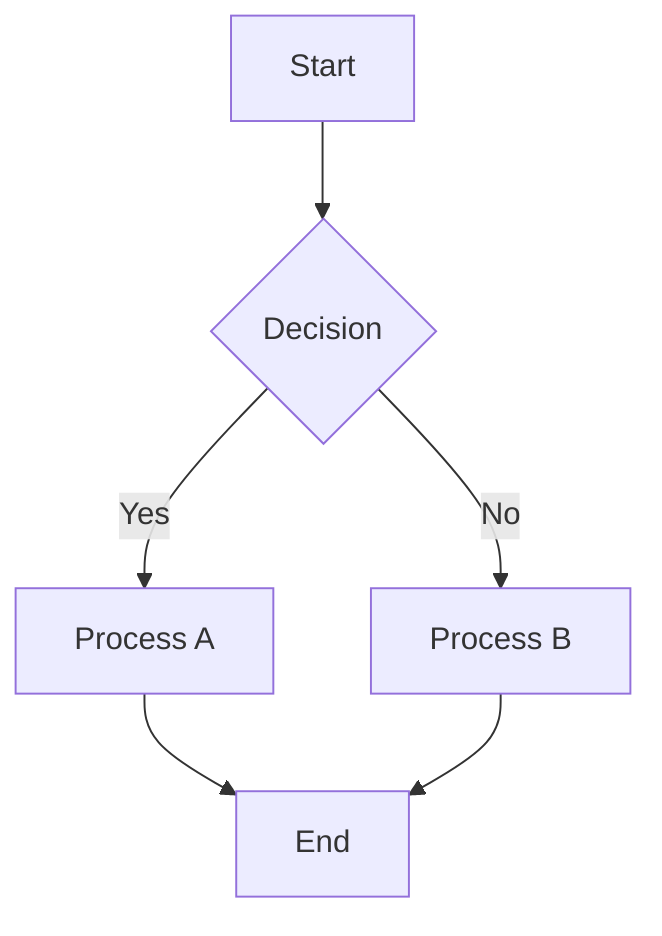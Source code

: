 graph TD
    A[Start] --> B{Decision};
    B -- Yes --> C[Process A];
    B -- No --> D[Process B];
    C --> E[End];
    D --> E;